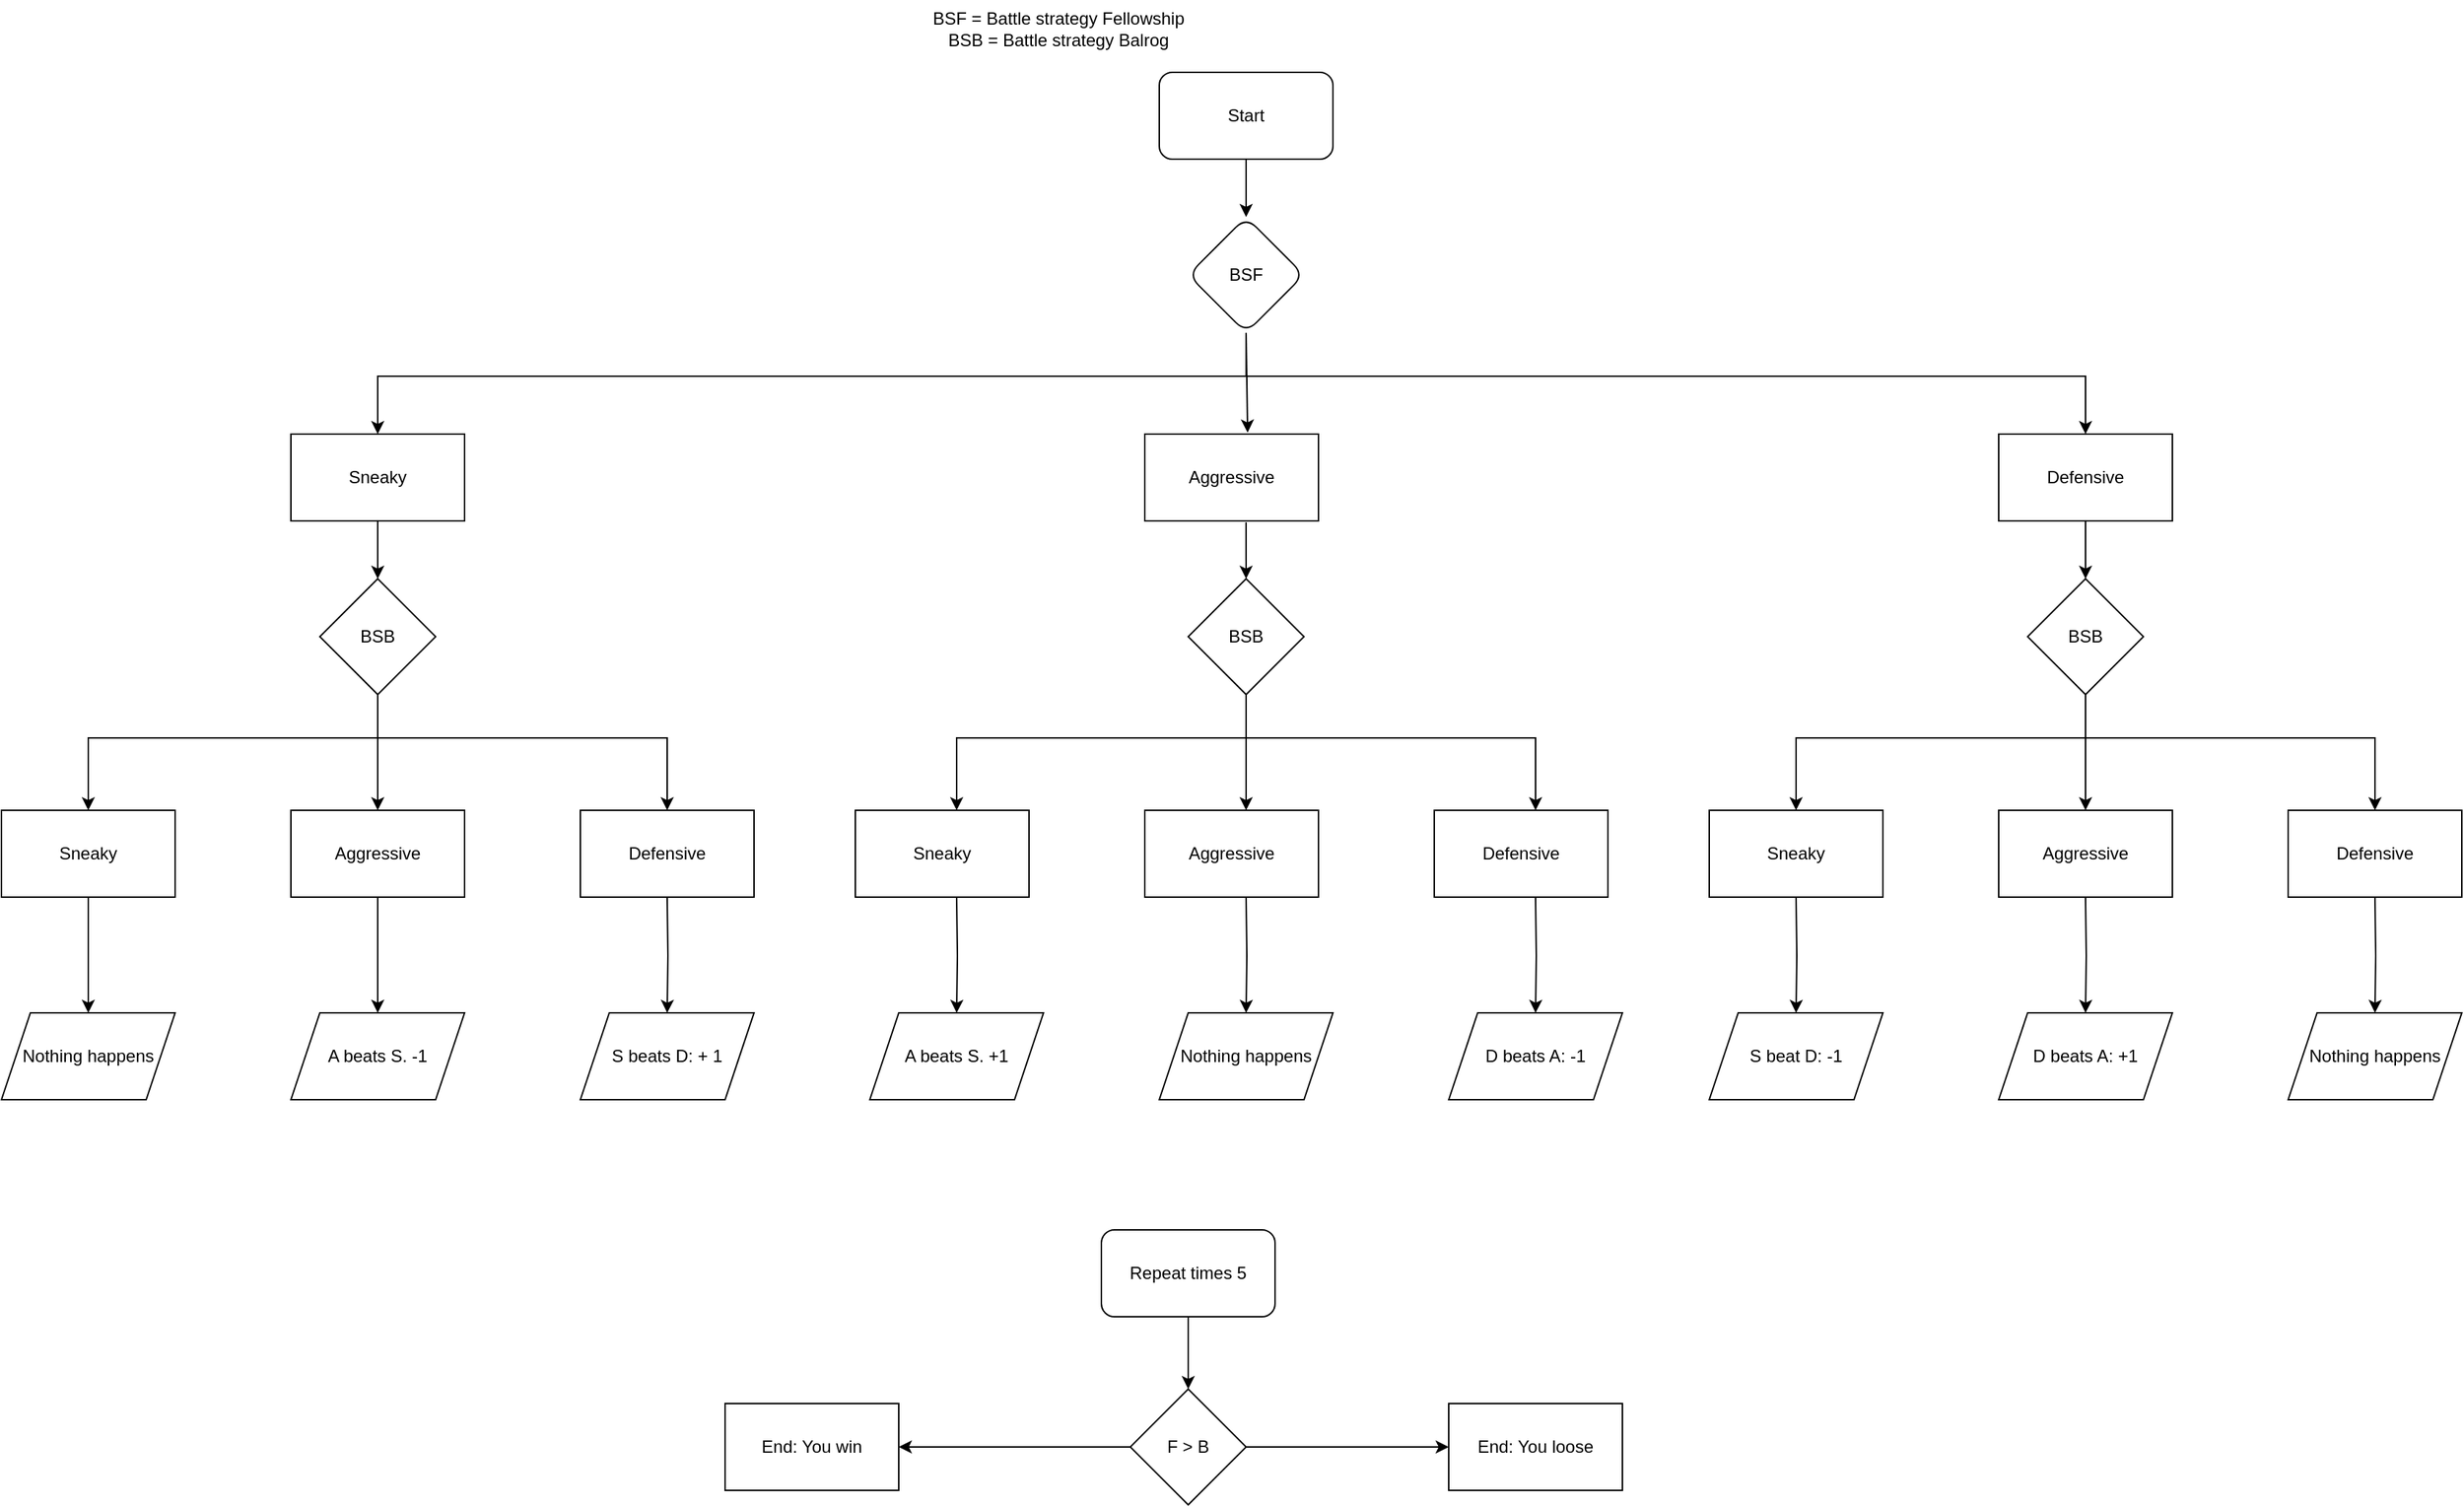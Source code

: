 <mxfile version="20.5.3" type="device"><diagram id="X2E1hwFKTuiK2g0-7lxL" name="Page-1"><mxGraphModel dx="2272" dy="794" grid="1" gridSize="10" guides="1" tooltips="1" connect="1" arrows="1" fold="1" page="1" pageScale="1" pageWidth="850" pageHeight="1100" math="0" shadow="0"><root><mxCell id="0"/><mxCell id="1" parent="0"/><mxCell id="YCkXDt64agvsLPY6rN3k-3" value="" style="edgeStyle=orthogonalEdgeStyle;rounded=0;orthogonalLoop=1;jettySize=auto;html=1;" edge="1" parent="1" source="YCkXDt64agvsLPY6rN3k-1" target="YCkXDt64agvsLPY6rN3k-2"><mxGeometry relative="1" as="geometry"/></mxCell><mxCell id="YCkXDt64agvsLPY6rN3k-1" value="Start" style="rounded=1;whiteSpace=wrap;html=1;" vertex="1" parent="1"><mxGeometry x="760" y="70" width="120" height="60" as="geometry"/></mxCell><mxCell id="YCkXDt64agvsLPY6rN3k-2" value="BSF" style="rhombus;whiteSpace=wrap;html=1;rounded=1;" vertex="1" parent="1"><mxGeometry x="780" y="170" width="80" height="80" as="geometry"/></mxCell><mxCell id="YCkXDt64agvsLPY6rN3k-4" value="Sneaky" style="rounded=0;whiteSpace=wrap;html=1;" vertex="1" parent="1"><mxGeometry x="160" y="320" width="120" height="60" as="geometry"/></mxCell><mxCell id="YCkXDt64agvsLPY6rN3k-5" value="Aggressive" style="rounded=0;whiteSpace=wrap;html=1;" vertex="1" parent="1"><mxGeometry x="750" y="320" width="120" height="60" as="geometry"/></mxCell><mxCell id="YCkXDt64agvsLPY6rN3k-6" value="Defensive" style="rounded=0;whiteSpace=wrap;html=1;" vertex="1" parent="1"><mxGeometry x="1340" y="320" width="120" height="60" as="geometry"/></mxCell><mxCell id="YCkXDt64agvsLPY6rN3k-7" value="BSB" style="rhombus;whiteSpace=wrap;html=1;" vertex="1" parent="1"><mxGeometry x="180" y="420" width="80" height="80" as="geometry"/></mxCell><mxCell id="YCkXDt64agvsLPY6rN3k-8" value="BSF = Battle strategy Fellowship&lt;br&gt;BSB = Battle strategy Balrog" style="text;html=1;align=center;verticalAlign=middle;resizable=0;points=[];autosize=1;strokeColor=none;fillColor=none;" vertex="1" parent="1"><mxGeometry x="590" y="20" width="200" height="40" as="geometry"/></mxCell><mxCell id="YCkXDt64agvsLPY6rN3k-9" value="BSB" style="rhombus;whiteSpace=wrap;html=1;" vertex="1" parent="1"><mxGeometry x="780" y="420" width="80" height="80" as="geometry"/></mxCell><mxCell id="YCkXDt64agvsLPY6rN3k-10" value="BSB" style="rhombus;whiteSpace=wrap;html=1;" vertex="1" parent="1"><mxGeometry x="1360" y="420" width="80" height="80" as="geometry"/></mxCell><mxCell id="YCkXDt64agvsLPY6rN3k-45" value="" style="edgeStyle=orthogonalEdgeStyle;rounded=0;orthogonalLoop=1;jettySize=auto;html=1;" edge="1" parent="1" source="YCkXDt64agvsLPY6rN3k-11" target="YCkXDt64agvsLPY6rN3k-44"><mxGeometry relative="1" as="geometry"/></mxCell><mxCell id="YCkXDt64agvsLPY6rN3k-11" value="Sneaky" style="rounded=0;whiteSpace=wrap;html=1;" vertex="1" parent="1"><mxGeometry x="-40" y="580" width="120" height="60" as="geometry"/></mxCell><mxCell id="YCkXDt64agvsLPY6rN3k-47" value="" style="edgeStyle=orthogonalEdgeStyle;rounded=0;orthogonalLoop=1;jettySize=auto;html=1;" edge="1" parent="1" source="YCkXDt64agvsLPY6rN3k-12" target="YCkXDt64agvsLPY6rN3k-46"><mxGeometry relative="1" as="geometry"/></mxCell><mxCell id="YCkXDt64agvsLPY6rN3k-12" value="Aggressive" style="rounded=0;whiteSpace=wrap;html=1;" vertex="1" parent="1"><mxGeometry x="160" y="580" width="120" height="60" as="geometry"/></mxCell><mxCell id="YCkXDt64agvsLPY6rN3k-13" value="Defensive" style="rounded=0;whiteSpace=wrap;html=1;" vertex="1" parent="1"><mxGeometry x="360" y="580" width="120" height="60" as="geometry"/></mxCell><mxCell id="YCkXDt64agvsLPY6rN3k-16" value="Sneaky" style="rounded=0;whiteSpace=wrap;html=1;" vertex="1" parent="1"><mxGeometry x="550" y="580" width="120" height="60" as="geometry"/></mxCell><mxCell id="YCkXDt64agvsLPY6rN3k-17" value="Aggressive" style="rounded=0;whiteSpace=wrap;html=1;" vertex="1" parent="1"><mxGeometry x="750" y="580" width="120" height="60" as="geometry"/></mxCell><mxCell id="YCkXDt64agvsLPY6rN3k-18" value="Defensive" style="rounded=0;whiteSpace=wrap;html=1;" vertex="1" parent="1"><mxGeometry x="950" y="580" width="120" height="60" as="geometry"/></mxCell><mxCell id="YCkXDt64agvsLPY6rN3k-19" value="Sneaky" style="rounded=0;whiteSpace=wrap;html=1;" vertex="1" parent="1"><mxGeometry x="1140" y="580" width="120" height="60" as="geometry"/></mxCell><mxCell id="YCkXDt64agvsLPY6rN3k-20" value="Aggressive" style="rounded=0;whiteSpace=wrap;html=1;" vertex="1" parent="1"><mxGeometry x="1340" y="580" width="120" height="60" as="geometry"/></mxCell><mxCell id="YCkXDt64agvsLPY6rN3k-21" value="Defensive" style="rounded=0;whiteSpace=wrap;html=1;" vertex="1" parent="1"><mxGeometry x="1540" y="580" width="120" height="60" as="geometry"/></mxCell><mxCell id="YCkXDt64agvsLPY6rN3k-22" value="" style="endArrow=classic;html=1;rounded=0;exitX=0.5;exitY=1;exitDx=0;exitDy=0;entryX=0.5;entryY=0;entryDx=0;entryDy=0;" edge="1" parent="1" source="YCkXDt64agvsLPY6rN3k-2" target="YCkXDt64agvsLPY6rN3k-4"><mxGeometry width="50" height="50" relative="1" as="geometry"><mxPoint x="870" y="420" as="sourcePoint"/><mxPoint x="920" y="370" as="targetPoint"/><Array as="points"><mxPoint x="820" y="280"/><mxPoint x="220" y="280"/></Array></mxGeometry></mxCell><mxCell id="YCkXDt64agvsLPY6rN3k-23" value="" style="endArrow=classic;html=1;rounded=0;exitX=0.5;exitY=1;exitDx=0;exitDy=0;entryX=0.592;entryY=-0.017;entryDx=0;entryDy=0;entryPerimeter=0;" edge="1" parent="1" source="YCkXDt64agvsLPY6rN3k-2" target="YCkXDt64agvsLPY6rN3k-5"><mxGeometry width="50" height="50" relative="1" as="geometry"><mxPoint x="870" y="420" as="sourcePoint"/><mxPoint x="920" y="370" as="targetPoint"/></mxGeometry></mxCell><mxCell id="YCkXDt64agvsLPY6rN3k-24" value="" style="endArrow=classic;html=1;rounded=0;entryX=0.5;entryY=0;entryDx=0;entryDy=0;" edge="1" parent="1" target="YCkXDt64agvsLPY6rN3k-6"><mxGeometry width="50" height="50" relative="1" as="geometry"><mxPoint x="820" y="250" as="sourcePoint"/><mxPoint x="920" y="370" as="targetPoint"/><Array as="points"><mxPoint x="820" y="280"/><mxPoint x="1400" y="280"/></Array></mxGeometry></mxCell><mxCell id="YCkXDt64agvsLPY6rN3k-25" value="" style="endArrow=classic;html=1;rounded=0;exitX=0.5;exitY=1;exitDx=0;exitDy=0;entryX=0.5;entryY=0;entryDx=0;entryDy=0;" edge="1" parent="1" source="YCkXDt64agvsLPY6rN3k-4" target="YCkXDt64agvsLPY6rN3k-7"><mxGeometry width="50" height="50" relative="1" as="geometry"><mxPoint x="460" y="420" as="sourcePoint"/><mxPoint x="510" y="370" as="targetPoint"/></mxGeometry></mxCell><mxCell id="YCkXDt64agvsLPY6rN3k-26" value="" style="endArrow=classic;html=1;rounded=0;exitX=0.583;exitY=1.017;exitDx=0;exitDy=0;exitPerimeter=0;entryX=0.5;entryY=0;entryDx=0;entryDy=0;" edge="1" parent="1" source="YCkXDt64agvsLPY6rN3k-5" target="YCkXDt64agvsLPY6rN3k-9"><mxGeometry width="50" height="50" relative="1" as="geometry"><mxPoint x="460" y="420" as="sourcePoint"/><mxPoint x="510" y="370" as="targetPoint"/></mxGeometry></mxCell><mxCell id="YCkXDt64agvsLPY6rN3k-27" value="" style="endArrow=classic;html=1;rounded=0;exitX=0.5;exitY=1;exitDx=0;exitDy=0;entryX=0.5;entryY=0;entryDx=0;entryDy=0;" edge="1" parent="1" source="YCkXDt64agvsLPY6rN3k-6" target="YCkXDt64agvsLPY6rN3k-10"><mxGeometry width="50" height="50" relative="1" as="geometry"><mxPoint x="1080" y="420" as="sourcePoint"/><mxPoint x="1130" y="370" as="targetPoint"/></mxGeometry></mxCell><mxCell id="YCkXDt64agvsLPY6rN3k-29" value="" style="endArrow=classic;html=1;rounded=0;exitX=0.5;exitY=1;exitDx=0;exitDy=0;entryX=0.5;entryY=0;entryDx=0;entryDy=0;" edge="1" parent="1" target="YCkXDt64agvsLPY6rN3k-11"><mxGeometry width="50" height="50" relative="1" as="geometry"><mxPoint x="220" y="500" as="sourcePoint"/><mxPoint x="-380" y="570" as="targetPoint"/><Array as="points"><mxPoint x="220" y="530"/><mxPoint x="20" y="530"/></Array></mxGeometry></mxCell><mxCell id="YCkXDt64agvsLPY6rN3k-30" value="" style="endArrow=classic;html=1;rounded=0;exitX=0.5;exitY=1;exitDx=0;exitDy=0;entryX=0.5;entryY=0;entryDx=0;entryDy=0;" edge="1" parent="1" target="YCkXDt64agvsLPY6rN3k-12"><mxGeometry width="50" height="50" relative="1" as="geometry"><mxPoint x="220" y="500" as="sourcePoint"/><mxPoint x="221.04" y="568.98" as="targetPoint"/></mxGeometry></mxCell><mxCell id="YCkXDt64agvsLPY6rN3k-31" value="" style="endArrow=classic;html=1;rounded=0;entryX=0.5;entryY=0;entryDx=0;entryDy=0;" edge="1" parent="1" target="YCkXDt64agvsLPY6rN3k-13"><mxGeometry width="50" height="50" relative="1" as="geometry"><mxPoint x="220" y="500" as="sourcePoint"/><mxPoint x="800" y="570" as="targetPoint"/><Array as="points"><mxPoint x="220" y="530"/><mxPoint x="420" y="530"/></Array></mxGeometry></mxCell><mxCell id="YCkXDt64agvsLPY6rN3k-32" value="" style="endArrow=classic;html=1;rounded=0;exitX=0.5;exitY=1;exitDx=0;exitDy=0;entryX=0.5;entryY=0;entryDx=0;entryDy=0;" edge="1" parent="1"><mxGeometry width="50" height="50" relative="1" as="geometry"><mxPoint x="820" y="500" as="sourcePoint"/><mxPoint x="620" y="580" as="targetPoint"/><Array as="points"><mxPoint x="820" y="530"/><mxPoint x="620" y="530"/></Array></mxGeometry></mxCell><mxCell id="YCkXDt64agvsLPY6rN3k-37" value="" style="endArrow=classic;html=1;rounded=0;entryX=0.5;entryY=0;entryDx=0;entryDy=0;" edge="1" parent="1"><mxGeometry width="50" height="50" relative="1" as="geometry"><mxPoint x="820" y="500" as="sourcePoint"/><mxPoint x="1020" y="580" as="targetPoint"/><Array as="points"><mxPoint x="820" y="530"/><mxPoint x="1020" y="530"/></Array></mxGeometry></mxCell><mxCell id="YCkXDt64agvsLPY6rN3k-40" value="" style="endArrow=classic;html=1;rounded=0;exitX=0.5;exitY=1;exitDx=0;exitDy=0;" edge="1" parent="1" source="YCkXDt64agvsLPY6rN3k-9"><mxGeometry width="50" height="50" relative="1" as="geometry"><mxPoint x="230" y="510" as="sourcePoint"/><mxPoint x="820" y="580" as="targetPoint"/><Array as="points"/></mxGeometry></mxCell><mxCell id="YCkXDt64agvsLPY6rN3k-41" value="" style="endArrow=classic;html=1;rounded=0;exitX=0.5;exitY=1;exitDx=0;exitDy=0;entryX=0.5;entryY=0;entryDx=0;entryDy=0;" edge="1" parent="1"><mxGeometry width="50" height="50" relative="1" as="geometry"><mxPoint x="1400" y="500" as="sourcePoint"/><mxPoint x="1200" y="580" as="targetPoint"/><Array as="points"><mxPoint x="1400" y="530"/><mxPoint x="1200" y="530"/></Array></mxGeometry></mxCell><mxCell id="YCkXDt64agvsLPY6rN3k-42" value="" style="endArrow=classic;html=1;rounded=0;entryX=0.5;entryY=0;entryDx=0;entryDy=0;" edge="1" parent="1"><mxGeometry width="50" height="50" relative="1" as="geometry"><mxPoint x="1400" y="500" as="sourcePoint"/><mxPoint x="1600" y="580" as="targetPoint"/><Array as="points"><mxPoint x="1400" y="530"/><mxPoint x="1600" y="530"/></Array></mxGeometry></mxCell><mxCell id="YCkXDt64agvsLPY6rN3k-43" value="" style="endArrow=classic;html=1;rounded=0;exitX=0.5;exitY=1;exitDx=0;exitDy=0;" edge="1" parent="1"><mxGeometry width="50" height="50" relative="1" as="geometry"><mxPoint x="1400" y="500" as="sourcePoint"/><mxPoint x="1400" y="580" as="targetPoint"/><Array as="points"/></mxGeometry></mxCell><mxCell id="YCkXDt64agvsLPY6rN3k-44" value="Nothing happens" style="shape=parallelogram;perimeter=parallelogramPerimeter;whiteSpace=wrap;html=1;fixedSize=1;rounded=0;" vertex="1" parent="1"><mxGeometry x="-40" y="720" width="120" height="60" as="geometry"/></mxCell><mxCell id="YCkXDt64agvsLPY6rN3k-46" value="A beats S. -1" style="shape=parallelogram;perimeter=parallelogramPerimeter;whiteSpace=wrap;html=1;fixedSize=1;rounded=0;" vertex="1" parent="1"><mxGeometry x="160" y="720" width="120" height="60" as="geometry"/></mxCell><mxCell id="YCkXDt64agvsLPY6rN3k-48" value="" style="edgeStyle=orthogonalEdgeStyle;rounded=0;orthogonalLoop=1;jettySize=auto;html=1;" edge="1" parent="1" target="YCkXDt64agvsLPY6rN3k-49"><mxGeometry relative="1" as="geometry"><mxPoint x="420" y="640" as="sourcePoint"/></mxGeometry></mxCell><mxCell id="YCkXDt64agvsLPY6rN3k-49" value="S beats D: + 1" style="shape=parallelogram;perimeter=parallelogramPerimeter;whiteSpace=wrap;html=1;fixedSize=1;rounded=0;" vertex="1" parent="1"><mxGeometry x="360" y="720" width="120" height="60" as="geometry"/></mxCell><mxCell id="YCkXDt64agvsLPY6rN3k-50" value="" style="edgeStyle=orthogonalEdgeStyle;rounded=0;orthogonalLoop=1;jettySize=auto;html=1;" edge="1" parent="1" target="YCkXDt64agvsLPY6rN3k-51"><mxGeometry relative="1" as="geometry"><mxPoint x="620" y="640" as="sourcePoint"/></mxGeometry></mxCell><mxCell id="YCkXDt64agvsLPY6rN3k-51" value="A beats S. +1" style="shape=parallelogram;perimeter=parallelogramPerimeter;whiteSpace=wrap;html=1;fixedSize=1;rounded=0;" vertex="1" parent="1"><mxGeometry x="560" y="720" width="120" height="60" as="geometry"/></mxCell><mxCell id="YCkXDt64agvsLPY6rN3k-52" value="" style="edgeStyle=orthogonalEdgeStyle;rounded=0;orthogonalLoop=1;jettySize=auto;html=1;" edge="1" parent="1" target="YCkXDt64agvsLPY6rN3k-53"><mxGeometry relative="1" as="geometry"><mxPoint x="820" y="640" as="sourcePoint"/></mxGeometry></mxCell><mxCell id="YCkXDt64agvsLPY6rN3k-53" value="Nothing happens" style="shape=parallelogram;perimeter=parallelogramPerimeter;whiteSpace=wrap;html=1;fixedSize=1;rounded=0;" vertex="1" parent="1"><mxGeometry x="760" y="720" width="120" height="60" as="geometry"/></mxCell><mxCell id="YCkXDt64agvsLPY6rN3k-54" value="" style="edgeStyle=orthogonalEdgeStyle;rounded=0;orthogonalLoop=1;jettySize=auto;html=1;" edge="1" parent="1" target="YCkXDt64agvsLPY6rN3k-55"><mxGeometry relative="1" as="geometry"><mxPoint x="1020" y="640" as="sourcePoint"/></mxGeometry></mxCell><mxCell id="YCkXDt64agvsLPY6rN3k-55" value="D beats A: -1" style="shape=parallelogram;perimeter=parallelogramPerimeter;whiteSpace=wrap;html=1;fixedSize=1;rounded=0;" vertex="1" parent="1"><mxGeometry x="960" y="720" width="120" height="60" as="geometry"/></mxCell><mxCell id="YCkXDt64agvsLPY6rN3k-59" value="" style="edgeStyle=orthogonalEdgeStyle;rounded=0;orthogonalLoop=1;jettySize=auto;html=1;" edge="1" parent="1" target="YCkXDt64agvsLPY6rN3k-60"><mxGeometry relative="1" as="geometry"><mxPoint x="1200" y="640" as="sourcePoint"/></mxGeometry></mxCell><mxCell id="YCkXDt64agvsLPY6rN3k-60" value="S beat D: -1" style="shape=parallelogram;perimeter=parallelogramPerimeter;whiteSpace=wrap;html=1;fixedSize=1;rounded=0;" vertex="1" parent="1"><mxGeometry x="1140" y="720" width="120" height="60" as="geometry"/></mxCell><mxCell id="YCkXDt64agvsLPY6rN3k-61" value="" style="edgeStyle=orthogonalEdgeStyle;rounded=0;orthogonalLoop=1;jettySize=auto;html=1;" edge="1" parent="1" target="YCkXDt64agvsLPY6rN3k-62"><mxGeometry relative="1" as="geometry"><mxPoint x="1400" y="640" as="sourcePoint"/></mxGeometry></mxCell><mxCell id="YCkXDt64agvsLPY6rN3k-62" value="D beats A: +1" style="shape=parallelogram;perimeter=parallelogramPerimeter;whiteSpace=wrap;html=1;fixedSize=1;rounded=0;" vertex="1" parent="1"><mxGeometry x="1340" y="720" width="120" height="60" as="geometry"/></mxCell><mxCell id="YCkXDt64agvsLPY6rN3k-63" value="" style="edgeStyle=orthogonalEdgeStyle;rounded=0;orthogonalLoop=1;jettySize=auto;html=1;" edge="1" parent="1" target="YCkXDt64agvsLPY6rN3k-64"><mxGeometry relative="1" as="geometry"><mxPoint x="1600" y="640" as="sourcePoint"/></mxGeometry></mxCell><mxCell id="YCkXDt64agvsLPY6rN3k-64" value="Nothing happens" style="shape=parallelogram;perimeter=parallelogramPerimeter;whiteSpace=wrap;html=1;fixedSize=1;rounded=0;" vertex="1" parent="1"><mxGeometry x="1540" y="720" width="120" height="60" as="geometry"/></mxCell><mxCell id="YCkXDt64agvsLPY6rN3k-66" value="Repeat times 5" style="rounded=1;whiteSpace=wrap;html=1;" vertex="1" parent="1"><mxGeometry x="720" y="870" width="120" height="60" as="geometry"/></mxCell><mxCell id="YCkXDt64agvsLPY6rN3k-67" value="F &amp;gt; B" style="rhombus;whiteSpace=wrap;html=1;" vertex="1" parent="1"><mxGeometry x="740" y="980" width="80" height="80" as="geometry"/></mxCell><mxCell id="YCkXDt64agvsLPY6rN3k-68" value="" style="endArrow=classic;html=1;rounded=0;exitX=0;exitY=0.5;exitDx=0;exitDy=0;" edge="1" parent="1" source="YCkXDt64agvsLPY6rN3k-67" target="YCkXDt64agvsLPY6rN3k-69"><mxGeometry width="50" height="50" relative="1" as="geometry"><mxPoint x="670" y="1010" as="sourcePoint"/><mxPoint x="540" y="1020" as="targetPoint"/></mxGeometry></mxCell><mxCell id="YCkXDt64agvsLPY6rN3k-69" value="End: You win" style="rounded=0;whiteSpace=wrap;html=1;" vertex="1" parent="1"><mxGeometry x="460" y="990" width="120" height="60" as="geometry"/></mxCell><mxCell id="YCkXDt64agvsLPY6rN3k-70" value="End: You loose" style="rounded=0;whiteSpace=wrap;html=1;" vertex="1" parent="1"><mxGeometry x="960" y="990" width="120" height="60" as="geometry"/></mxCell><mxCell id="YCkXDt64agvsLPY6rN3k-71" value="" style="endArrow=classic;html=1;rounded=0;exitX=1;exitY=0.5;exitDx=0;exitDy=0;entryX=0;entryY=0.5;entryDx=0;entryDy=0;" edge="1" parent="1" source="YCkXDt64agvsLPY6rN3k-67" target="YCkXDt64agvsLPY6rN3k-70"><mxGeometry width="50" height="50" relative="1" as="geometry"><mxPoint x="660" y="940" as="sourcePoint"/><mxPoint x="710" y="890" as="targetPoint"/></mxGeometry></mxCell><mxCell id="YCkXDt64agvsLPY6rN3k-72" value="" style="endArrow=classic;html=1;rounded=0;exitX=0.5;exitY=1;exitDx=0;exitDy=0;entryX=0.5;entryY=0;entryDx=0;entryDy=0;" edge="1" parent="1" source="YCkXDt64agvsLPY6rN3k-66" target="YCkXDt64agvsLPY6rN3k-67"><mxGeometry width="50" height="50" relative="1" as="geometry"><mxPoint x="660" y="950" as="sourcePoint"/><mxPoint x="780" y="970" as="targetPoint"/></mxGeometry></mxCell></root></mxGraphModel></diagram></mxfile>